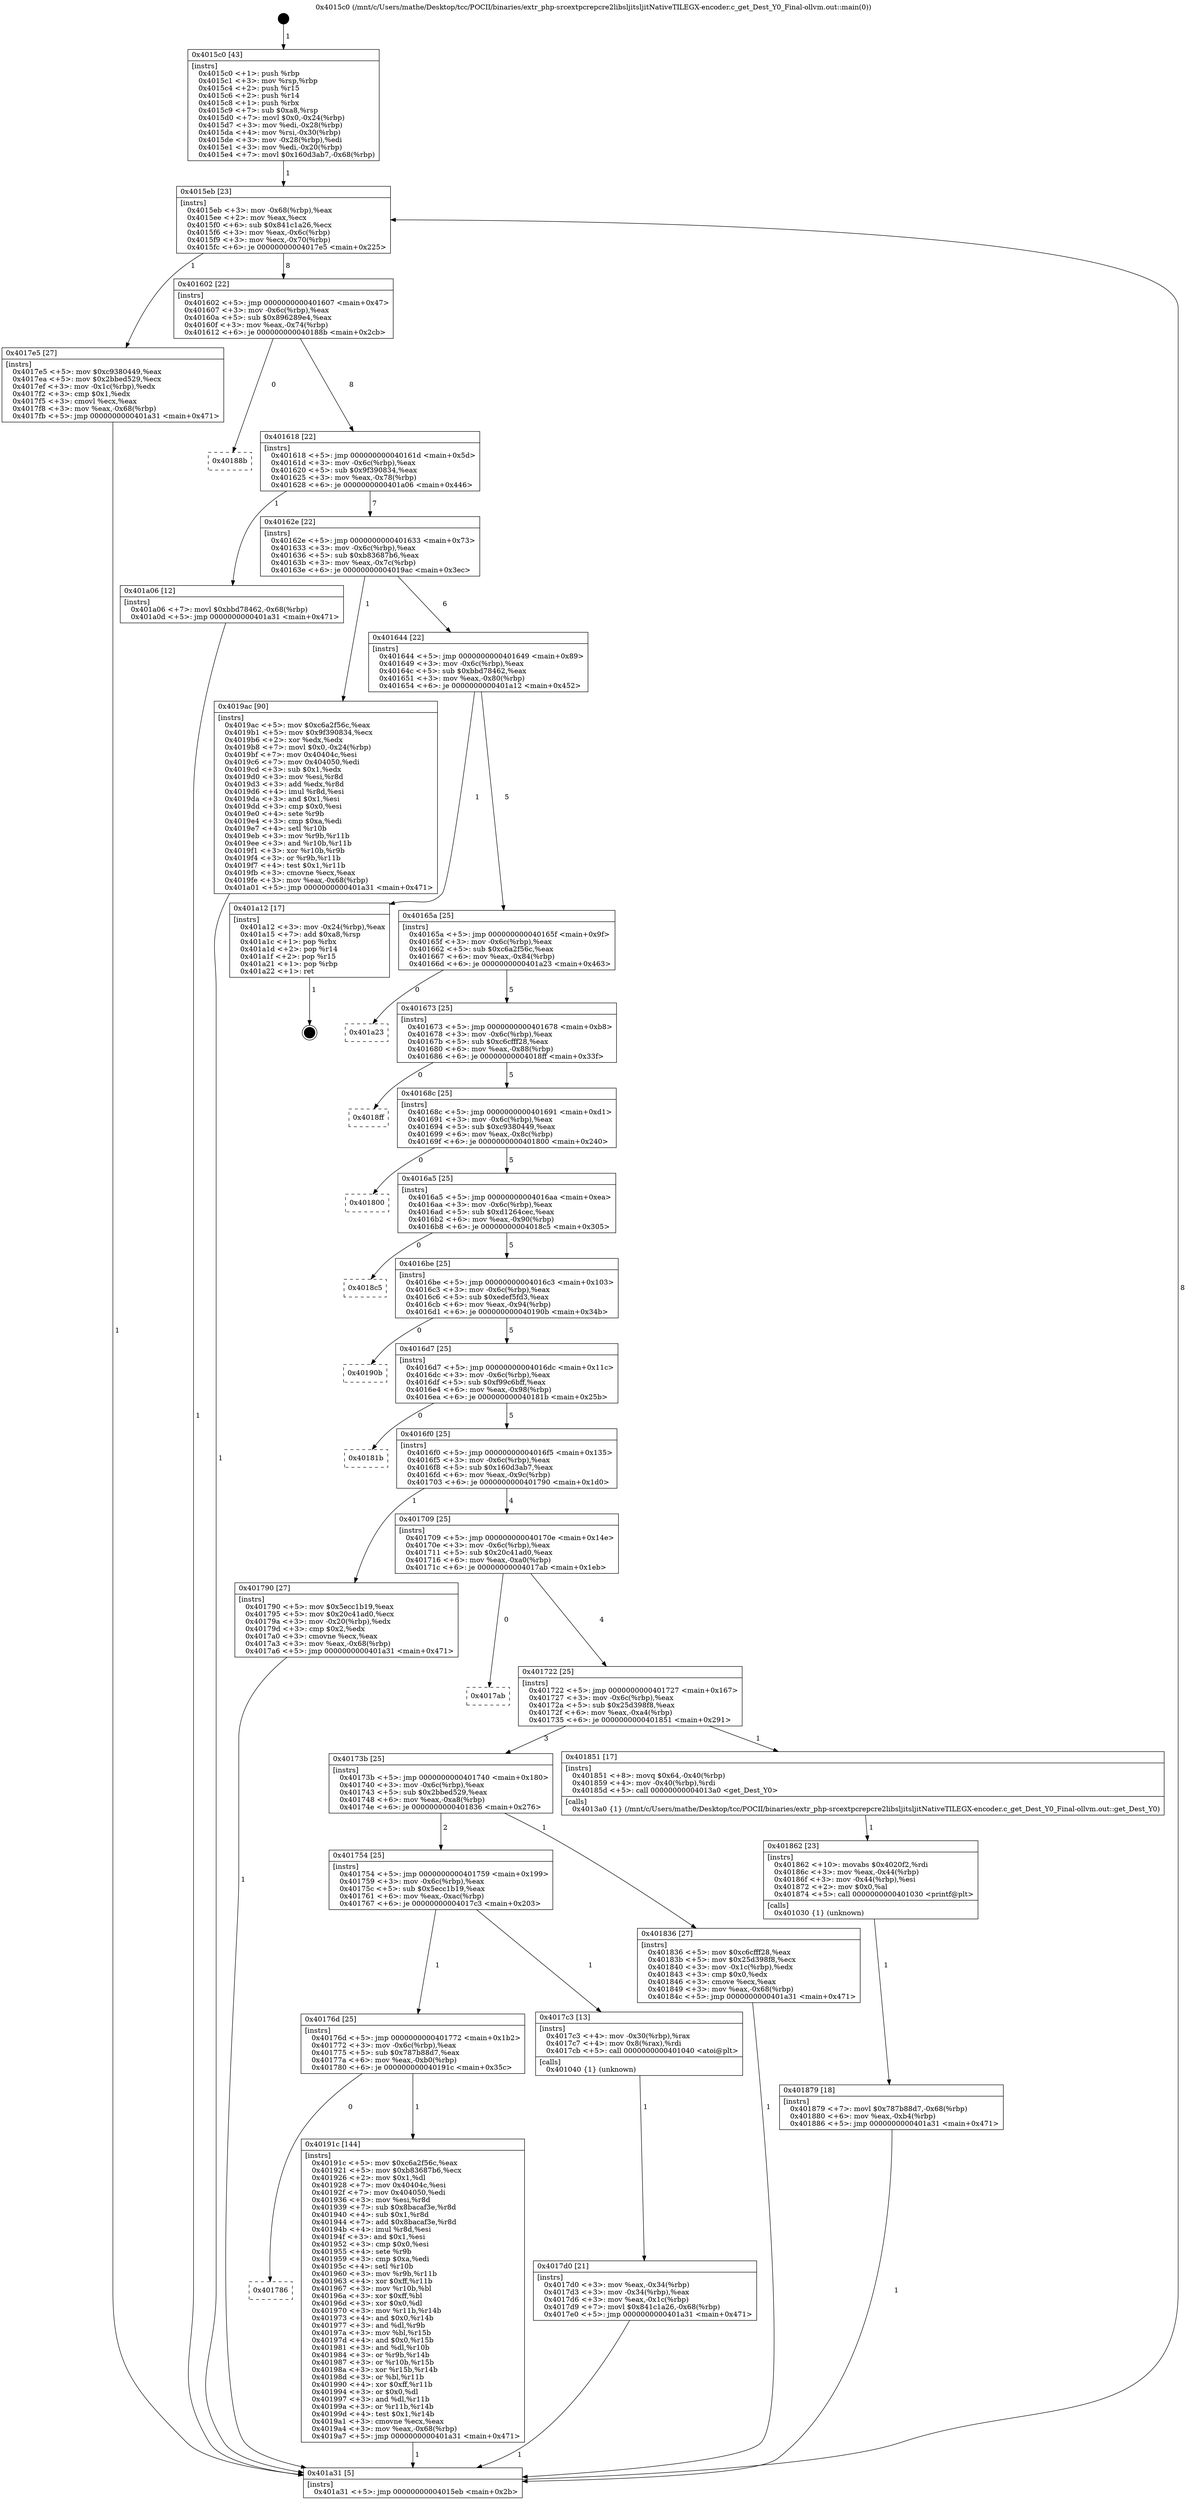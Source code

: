 digraph "0x4015c0" {
  label = "0x4015c0 (/mnt/c/Users/mathe/Desktop/tcc/POCII/binaries/extr_php-srcextpcrepcre2libsljitsljitNativeTILEGX-encoder.c_get_Dest_Y0_Final-ollvm.out::main(0))"
  labelloc = "t"
  node[shape=record]

  Entry [label="",width=0.3,height=0.3,shape=circle,fillcolor=black,style=filled]
  "0x4015eb" [label="{
     0x4015eb [23]\l
     | [instrs]\l
     &nbsp;&nbsp;0x4015eb \<+3\>: mov -0x68(%rbp),%eax\l
     &nbsp;&nbsp;0x4015ee \<+2\>: mov %eax,%ecx\l
     &nbsp;&nbsp;0x4015f0 \<+6\>: sub $0x841c1a26,%ecx\l
     &nbsp;&nbsp;0x4015f6 \<+3\>: mov %eax,-0x6c(%rbp)\l
     &nbsp;&nbsp;0x4015f9 \<+3\>: mov %ecx,-0x70(%rbp)\l
     &nbsp;&nbsp;0x4015fc \<+6\>: je 00000000004017e5 \<main+0x225\>\l
  }"]
  "0x4017e5" [label="{
     0x4017e5 [27]\l
     | [instrs]\l
     &nbsp;&nbsp;0x4017e5 \<+5\>: mov $0xc9380449,%eax\l
     &nbsp;&nbsp;0x4017ea \<+5\>: mov $0x2bbed529,%ecx\l
     &nbsp;&nbsp;0x4017ef \<+3\>: mov -0x1c(%rbp),%edx\l
     &nbsp;&nbsp;0x4017f2 \<+3\>: cmp $0x1,%edx\l
     &nbsp;&nbsp;0x4017f5 \<+3\>: cmovl %ecx,%eax\l
     &nbsp;&nbsp;0x4017f8 \<+3\>: mov %eax,-0x68(%rbp)\l
     &nbsp;&nbsp;0x4017fb \<+5\>: jmp 0000000000401a31 \<main+0x471\>\l
  }"]
  "0x401602" [label="{
     0x401602 [22]\l
     | [instrs]\l
     &nbsp;&nbsp;0x401602 \<+5\>: jmp 0000000000401607 \<main+0x47\>\l
     &nbsp;&nbsp;0x401607 \<+3\>: mov -0x6c(%rbp),%eax\l
     &nbsp;&nbsp;0x40160a \<+5\>: sub $0x896289e4,%eax\l
     &nbsp;&nbsp;0x40160f \<+3\>: mov %eax,-0x74(%rbp)\l
     &nbsp;&nbsp;0x401612 \<+6\>: je 000000000040188b \<main+0x2cb\>\l
  }"]
  Exit [label="",width=0.3,height=0.3,shape=circle,fillcolor=black,style=filled,peripheries=2]
  "0x40188b" [label="{
     0x40188b\l
  }", style=dashed]
  "0x401618" [label="{
     0x401618 [22]\l
     | [instrs]\l
     &nbsp;&nbsp;0x401618 \<+5\>: jmp 000000000040161d \<main+0x5d\>\l
     &nbsp;&nbsp;0x40161d \<+3\>: mov -0x6c(%rbp),%eax\l
     &nbsp;&nbsp;0x401620 \<+5\>: sub $0x9f390834,%eax\l
     &nbsp;&nbsp;0x401625 \<+3\>: mov %eax,-0x78(%rbp)\l
     &nbsp;&nbsp;0x401628 \<+6\>: je 0000000000401a06 \<main+0x446\>\l
  }"]
  "0x401786" [label="{
     0x401786\l
  }", style=dashed]
  "0x401a06" [label="{
     0x401a06 [12]\l
     | [instrs]\l
     &nbsp;&nbsp;0x401a06 \<+7\>: movl $0xbbd78462,-0x68(%rbp)\l
     &nbsp;&nbsp;0x401a0d \<+5\>: jmp 0000000000401a31 \<main+0x471\>\l
  }"]
  "0x40162e" [label="{
     0x40162e [22]\l
     | [instrs]\l
     &nbsp;&nbsp;0x40162e \<+5\>: jmp 0000000000401633 \<main+0x73\>\l
     &nbsp;&nbsp;0x401633 \<+3\>: mov -0x6c(%rbp),%eax\l
     &nbsp;&nbsp;0x401636 \<+5\>: sub $0xb83687b6,%eax\l
     &nbsp;&nbsp;0x40163b \<+3\>: mov %eax,-0x7c(%rbp)\l
     &nbsp;&nbsp;0x40163e \<+6\>: je 00000000004019ac \<main+0x3ec\>\l
  }"]
  "0x40191c" [label="{
     0x40191c [144]\l
     | [instrs]\l
     &nbsp;&nbsp;0x40191c \<+5\>: mov $0xc6a2f56c,%eax\l
     &nbsp;&nbsp;0x401921 \<+5\>: mov $0xb83687b6,%ecx\l
     &nbsp;&nbsp;0x401926 \<+2\>: mov $0x1,%dl\l
     &nbsp;&nbsp;0x401928 \<+7\>: mov 0x40404c,%esi\l
     &nbsp;&nbsp;0x40192f \<+7\>: mov 0x404050,%edi\l
     &nbsp;&nbsp;0x401936 \<+3\>: mov %esi,%r8d\l
     &nbsp;&nbsp;0x401939 \<+7\>: sub $0x8bacaf3e,%r8d\l
     &nbsp;&nbsp;0x401940 \<+4\>: sub $0x1,%r8d\l
     &nbsp;&nbsp;0x401944 \<+7\>: add $0x8bacaf3e,%r8d\l
     &nbsp;&nbsp;0x40194b \<+4\>: imul %r8d,%esi\l
     &nbsp;&nbsp;0x40194f \<+3\>: and $0x1,%esi\l
     &nbsp;&nbsp;0x401952 \<+3\>: cmp $0x0,%esi\l
     &nbsp;&nbsp;0x401955 \<+4\>: sete %r9b\l
     &nbsp;&nbsp;0x401959 \<+3\>: cmp $0xa,%edi\l
     &nbsp;&nbsp;0x40195c \<+4\>: setl %r10b\l
     &nbsp;&nbsp;0x401960 \<+3\>: mov %r9b,%r11b\l
     &nbsp;&nbsp;0x401963 \<+4\>: xor $0xff,%r11b\l
     &nbsp;&nbsp;0x401967 \<+3\>: mov %r10b,%bl\l
     &nbsp;&nbsp;0x40196a \<+3\>: xor $0xff,%bl\l
     &nbsp;&nbsp;0x40196d \<+3\>: xor $0x0,%dl\l
     &nbsp;&nbsp;0x401970 \<+3\>: mov %r11b,%r14b\l
     &nbsp;&nbsp;0x401973 \<+4\>: and $0x0,%r14b\l
     &nbsp;&nbsp;0x401977 \<+3\>: and %dl,%r9b\l
     &nbsp;&nbsp;0x40197a \<+3\>: mov %bl,%r15b\l
     &nbsp;&nbsp;0x40197d \<+4\>: and $0x0,%r15b\l
     &nbsp;&nbsp;0x401981 \<+3\>: and %dl,%r10b\l
     &nbsp;&nbsp;0x401984 \<+3\>: or %r9b,%r14b\l
     &nbsp;&nbsp;0x401987 \<+3\>: or %r10b,%r15b\l
     &nbsp;&nbsp;0x40198a \<+3\>: xor %r15b,%r14b\l
     &nbsp;&nbsp;0x40198d \<+3\>: or %bl,%r11b\l
     &nbsp;&nbsp;0x401990 \<+4\>: xor $0xff,%r11b\l
     &nbsp;&nbsp;0x401994 \<+3\>: or $0x0,%dl\l
     &nbsp;&nbsp;0x401997 \<+3\>: and %dl,%r11b\l
     &nbsp;&nbsp;0x40199a \<+3\>: or %r11b,%r14b\l
     &nbsp;&nbsp;0x40199d \<+4\>: test $0x1,%r14b\l
     &nbsp;&nbsp;0x4019a1 \<+3\>: cmovne %ecx,%eax\l
     &nbsp;&nbsp;0x4019a4 \<+3\>: mov %eax,-0x68(%rbp)\l
     &nbsp;&nbsp;0x4019a7 \<+5\>: jmp 0000000000401a31 \<main+0x471\>\l
  }"]
  "0x4019ac" [label="{
     0x4019ac [90]\l
     | [instrs]\l
     &nbsp;&nbsp;0x4019ac \<+5\>: mov $0xc6a2f56c,%eax\l
     &nbsp;&nbsp;0x4019b1 \<+5\>: mov $0x9f390834,%ecx\l
     &nbsp;&nbsp;0x4019b6 \<+2\>: xor %edx,%edx\l
     &nbsp;&nbsp;0x4019b8 \<+7\>: movl $0x0,-0x24(%rbp)\l
     &nbsp;&nbsp;0x4019bf \<+7\>: mov 0x40404c,%esi\l
     &nbsp;&nbsp;0x4019c6 \<+7\>: mov 0x404050,%edi\l
     &nbsp;&nbsp;0x4019cd \<+3\>: sub $0x1,%edx\l
     &nbsp;&nbsp;0x4019d0 \<+3\>: mov %esi,%r8d\l
     &nbsp;&nbsp;0x4019d3 \<+3\>: add %edx,%r8d\l
     &nbsp;&nbsp;0x4019d6 \<+4\>: imul %r8d,%esi\l
     &nbsp;&nbsp;0x4019da \<+3\>: and $0x1,%esi\l
     &nbsp;&nbsp;0x4019dd \<+3\>: cmp $0x0,%esi\l
     &nbsp;&nbsp;0x4019e0 \<+4\>: sete %r9b\l
     &nbsp;&nbsp;0x4019e4 \<+3\>: cmp $0xa,%edi\l
     &nbsp;&nbsp;0x4019e7 \<+4\>: setl %r10b\l
     &nbsp;&nbsp;0x4019eb \<+3\>: mov %r9b,%r11b\l
     &nbsp;&nbsp;0x4019ee \<+3\>: and %r10b,%r11b\l
     &nbsp;&nbsp;0x4019f1 \<+3\>: xor %r10b,%r9b\l
     &nbsp;&nbsp;0x4019f4 \<+3\>: or %r9b,%r11b\l
     &nbsp;&nbsp;0x4019f7 \<+4\>: test $0x1,%r11b\l
     &nbsp;&nbsp;0x4019fb \<+3\>: cmovne %ecx,%eax\l
     &nbsp;&nbsp;0x4019fe \<+3\>: mov %eax,-0x68(%rbp)\l
     &nbsp;&nbsp;0x401a01 \<+5\>: jmp 0000000000401a31 \<main+0x471\>\l
  }"]
  "0x401644" [label="{
     0x401644 [22]\l
     | [instrs]\l
     &nbsp;&nbsp;0x401644 \<+5\>: jmp 0000000000401649 \<main+0x89\>\l
     &nbsp;&nbsp;0x401649 \<+3\>: mov -0x6c(%rbp),%eax\l
     &nbsp;&nbsp;0x40164c \<+5\>: sub $0xbbd78462,%eax\l
     &nbsp;&nbsp;0x401651 \<+3\>: mov %eax,-0x80(%rbp)\l
     &nbsp;&nbsp;0x401654 \<+6\>: je 0000000000401a12 \<main+0x452\>\l
  }"]
  "0x401879" [label="{
     0x401879 [18]\l
     | [instrs]\l
     &nbsp;&nbsp;0x401879 \<+7\>: movl $0x787b88d7,-0x68(%rbp)\l
     &nbsp;&nbsp;0x401880 \<+6\>: mov %eax,-0xb4(%rbp)\l
     &nbsp;&nbsp;0x401886 \<+5\>: jmp 0000000000401a31 \<main+0x471\>\l
  }"]
  "0x401a12" [label="{
     0x401a12 [17]\l
     | [instrs]\l
     &nbsp;&nbsp;0x401a12 \<+3\>: mov -0x24(%rbp),%eax\l
     &nbsp;&nbsp;0x401a15 \<+7\>: add $0xa8,%rsp\l
     &nbsp;&nbsp;0x401a1c \<+1\>: pop %rbx\l
     &nbsp;&nbsp;0x401a1d \<+2\>: pop %r14\l
     &nbsp;&nbsp;0x401a1f \<+2\>: pop %r15\l
     &nbsp;&nbsp;0x401a21 \<+1\>: pop %rbp\l
     &nbsp;&nbsp;0x401a22 \<+1\>: ret\l
  }"]
  "0x40165a" [label="{
     0x40165a [25]\l
     | [instrs]\l
     &nbsp;&nbsp;0x40165a \<+5\>: jmp 000000000040165f \<main+0x9f\>\l
     &nbsp;&nbsp;0x40165f \<+3\>: mov -0x6c(%rbp),%eax\l
     &nbsp;&nbsp;0x401662 \<+5\>: sub $0xc6a2f56c,%eax\l
     &nbsp;&nbsp;0x401667 \<+6\>: mov %eax,-0x84(%rbp)\l
     &nbsp;&nbsp;0x40166d \<+6\>: je 0000000000401a23 \<main+0x463\>\l
  }"]
  "0x401862" [label="{
     0x401862 [23]\l
     | [instrs]\l
     &nbsp;&nbsp;0x401862 \<+10\>: movabs $0x4020f2,%rdi\l
     &nbsp;&nbsp;0x40186c \<+3\>: mov %eax,-0x44(%rbp)\l
     &nbsp;&nbsp;0x40186f \<+3\>: mov -0x44(%rbp),%esi\l
     &nbsp;&nbsp;0x401872 \<+2\>: mov $0x0,%al\l
     &nbsp;&nbsp;0x401874 \<+5\>: call 0000000000401030 \<printf@plt\>\l
     | [calls]\l
     &nbsp;&nbsp;0x401030 \{1\} (unknown)\l
  }"]
  "0x401a23" [label="{
     0x401a23\l
  }", style=dashed]
  "0x401673" [label="{
     0x401673 [25]\l
     | [instrs]\l
     &nbsp;&nbsp;0x401673 \<+5\>: jmp 0000000000401678 \<main+0xb8\>\l
     &nbsp;&nbsp;0x401678 \<+3\>: mov -0x6c(%rbp),%eax\l
     &nbsp;&nbsp;0x40167b \<+5\>: sub $0xc6cfff28,%eax\l
     &nbsp;&nbsp;0x401680 \<+6\>: mov %eax,-0x88(%rbp)\l
     &nbsp;&nbsp;0x401686 \<+6\>: je 00000000004018ff \<main+0x33f\>\l
  }"]
  "0x4017d0" [label="{
     0x4017d0 [21]\l
     | [instrs]\l
     &nbsp;&nbsp;0x4017d0 \<+3\>: mov %eax,-0x34(%rbp)\l
     &nbsp;&nbsp;0x4017d3 \<+3\>: mov -0x34(%rbp),%eax\l
     &nbsp;&nbsp;0x4017d6 \<+3\>: mov %eax,-0x1c(%rbp)\l
     &nbsp;&nbsp;0x4017d9 \<+7\>: movl $0x841c1a26,-0x68(%rbp)\l
     &nbsp;&nbsp;0x4017e0 \<+5\>: jmp 0000000000401a31 \<main+0x471\>\l
  }"]
  "0x4018ff" [label="{
     0x4018ff\l
  }", style=dashed]
  "0x40168c" [label="{
     0x40168c [25]\l
     | [instrs]\l
     &nbsp;&nbsp;0x40168c \<+5\>: jmp 0000000000401691 \<main+0xd1\>\l
     &nbsp;&nbsp;0x401691 \<+3\>: mov -0x6c(%rbp),%eax\l
     &nbsp;&nbsp;0x401694 \<+5\>: sub $0xc9380449,%eax\l
     &nbsp;&nbsp;0x401699 \<+6\>: mov %eax,-0x8c(%rbp)\l
     &nbsp;&nbsp;0x40169f \<+6\>: je 0000000000401800 \<main+0x240\>\l
  }"]
  "0x40176d" [label="{
     0x40176d [25]\l
     | [instrs]\l
     &nbsp;&nbsp;0x40176d \<+5\>: jmp 0000000000401772 \<main+0x1b2\>\l
     &nbsp;&nbsp;0x401772 \<+3\>: mov -0x6c(%rbp),%eax\l
     &nbsp;&nbsp;0x401775 \<+5\>: sub $0x787b88d7,%eax\l
     &nbsp;&nbsp;0x40177a \<+6\>: mov %eax,-0xb0(%rbp)\l
     &nbsp;&nbsp;0x401780 \<+6\>: je 000000000040191c \<main+0x35c\>\l
  }"]
  "0x401800" [label="{
     0x401800\l
  }", style=dashed]
  "0x4016a5" [label="{
     0x4016a5 [25]\l
     | [instrs]\l
     &nbsp;&nbsp;0x4016a5 \<+5\>: jmp 00000000004016aa \<main+0xea\>\l
     &nbsp;&nbsp;0x4016aa \<+3\>: mov -0x6c(%rbp),%eax\l
     &nbsp;&nbsp;0x4016ad \<+5\>: sub $0xd1264cec,%eax\l
     &nbsp;&nbsp;0x4016b2 \<+6\>: mov %eax,-0x90(%rbp)\l
     &nbsp;&nbsp;0x4016b8 \<+6\>: je 00000000004018c5 \<main+0x305\>\l
  }"]
  "0x4017c3" [label="{
     0x4017c3 [13]\l
     | [instrs]\l
     &nbsp;&nbsp;0x4017c3 \<+4\>: mov -0x30(%rbp),%rax\l
     &nbsp;&nbsp;0x4017c7 \<+4\>: mov 0x8(%rax),%rdi\l
     &nbsp;&nbsp;0x4017cb \<+5\>: call 0000000000401040 \<atoi@plt\>\l
     | [calls]\l
     &nbsp;&nbsp;0x401040 \{1\} (unknown)\l
  }"]
  "0x4018c5" [label="{
     0x4018c5\l
  }", style=dashed]
  "0x4016be" [label="{
     0x4016be [25]\l
     | [instrs]\l
     &nbsp;&nbsp;0x4016be \<+5\>: jmp 00000000004016c3 \<main+0x103\>\l
     &nbsp;&nbsp;0x4016c3 \<+3\>: mov -0x6c(%rbp),%eax\l
     &nbsp;&nbsp;0x4016c6 \<+5\>: sub $0xedef5fd3,%eax\l
     &nbsp;&nbsp;0x4016cb \<+6\>: mov %eax,-0x94(%rbp)\l
     &nbsp;&nbsp;0x4016d1 \<+6\>: je 000000000040190b \<main+0x34b\>\l
  }"]
  "0x401754" [label="{
     0x401754 [25]\l
     | [instrs]\l
     &nbsp;&nbsp;0x401754 \<+5\>: jmp 0000000000401759 \<main+0x199\>\l
     &nbsp;&nbsp;0x401759 \<+3\>: mov -0x6c(%rbp),%eax\l
     &nbsp;&nbsp;0x40175c \<+5\>: sub $0x5ecc1b19,%eax\l
     &nbsp;&nbsp;0x401761 \<+6\>: mov %eax,-0xac(%rbp)\l
     &nbsp;&nbsp;0x401767 \<+6\>: je 00000000004017c3 \<main+0x203\>\l
  }"]
  "0x40190b" [label="{
     0x40190b\l
  }", style=dashed]
  "0x4016d7" [label="{
     0x4016d7 [25]\l
     | [instrs]\l
     &nbsp;&nbsp;0x4016d7 \<+5\>: jmp 00000000004016dc \<main+0x11c\>\l
     &nbsp;&nbsp;0x4016dc \<+3\>: mov -0x6c(%rbp),%eax\l
     &nbsp;&nbsp;0x4016df \<+5\>: sub $0xf99c6bff,%eax\l
     &nbsp;&nbsp;0x4016e4 \<+6\>: mov %eax,-0x98(%rbp)\l
     &nbsp;&nbsp;0x4016ea \<+6\>: je 000000000040181b \<main+0x25b\>\l
  }"]
  "0x401836" [label="{
     0x401836 [27]\l
     | [instrs]\l
     &nbsp;&nbsp;0x401836 \<+5\>: mov $0xc6cfff28,%eax\l
     &nbsp;&nbsp;0x40183b \<+5\>: mov $0x25d398f8,%ecx\l
     &nbsp;&nbsp;0x401840 \<+3\>: mov -0x1c(%rbp),%edx\l
     &nbsp;&nbsp;0x401843 \<+3\>: cmp $0x0,%edx\l
     &nbsp;&nbsp;0x401846 \<+3\>: cmove %ecx,%eax\l
     &nbsp;&nbsp;0x401849 \<+3\>: mov %eax,-0x68(%rbp)\l
     &nbsp;&nbsp;0x40184c \<+5\>: jmp 0000000000401a31 \<main+0x471\>\l
  }"]
  "0x40181b" [label="{
     0x40181b\l
  }", style=dashed]
  "0x4016f0" [label="{
     0x4016f0 [25]\l
     | [instrs]\l
     &nbsp;&nbsp;0x4016f0 \<+5\>: jmp 00000000004016f5 \<main+0x135\>\l
     &nbsp;&nbsp;0x4016f5 \<+3\>: mov -0x6c(%rbp),%eax\l
     &nbsp;&nbsp;0x4016f8 \<+5\>: sub $0x160d3ab7,%eax\l
     &nbsp;&nbsp;0x4016fd \<+6\>: mov %eax,-0x9c(%rbp)\l
     &nbsp;&nbsp;0x401703 \<+6\>: je 0000000000401790 \<main+0x1d0\>\l
  }"]
  "0x40173b" [label="{
     0x40173b [25]\l
     | [instrs]\l
     &nbsp;&nbsp;0x40173b \<+5\>: jmp 0000000000401740 \<main+0x180\>\l
     &nbsp;&nbsp;0x401740 \<+3\>: mov -0x6c(%rbp),%eax\l
     &nbsp;&nbsp;0x401743 \<+5\>: sub $0x2bbed529,%eax\l
     &nbsp;&nbsp;0x401748 \<+6\>: mov %eax,-0xa8(%rbp)\l
     &nbsp;&nbsp;0x40174e \<+6\>: je 0000000000401836 \<main+0x276\>\l
  }"]
  "0x401790" [label="{
     0x401790 [27]\l
     | [instrs]\l
     &nbsp;&nbsp;0x401790 \<+5\>: mov $0x5ecc1b19,%eax\l
     &nbsp;&nbsp;0x401795 \<+5\>: mov $0x20c41ad0,%ecx\l
     &nbsp;&nbsp;0x40179a \<+3\>: mov -0x20(%rbp),%edx\l
     &nbsp;&nbsp;0x40179d \<+3\>: cmp $0x2,%edx\l
     &nbsp;&nbsp;0x4017a0 \<+3\>: cmovne %ecx,%eax\l
     &nbsp;&nbsp;0x4017a3 \<+3\>: mov %eax,-0x68(%rbp)\l
     &nbsp;&nbsp;0x4017a6 \<+5\>: jmp 0000000000401a31 \<main+0x471\>\l
  }"]
  "0x401709" [label="{
     0x401709 [25]\l
     | [instrs]\l
     &nbsp;&nbsp;0x401709 \<+5\>: jmp 000000000040170e \<main+0x14e\>\l
     &nbsp;&nbsp;0x40170e \<+3\>: mov -0x6c(%rbp),%eax\l
     &nbsp;&nbsp;0x401711 \<+5\>: sub $0x20c41ad0,%eax\l
     &nbsp;&nbsp;0x401716 \<+6\>: mov %eax,-0xa0(%rbp)\l
     &nbsp;&nbsp;0x40171c \<+6\>: je 00000000004017ab \<main+0x1eb\>\l
  }"]
  "0x401a31" [label="{
     0x401a31 [5]\l
     | [instrs]\l
     &nbsp;&nbsp;0x401a31 \<+5\>: jmp 00000000004015eb \<main+0x2b\>\l
  }"]
  "0x4015c0" [label="{
     0x4015c0 [43]\l
     | [instrs]\l
     &nbsp;&nbsp;0x4015c0 \<+1\>: push %rbp\l
     &nbsp;&nbsp;0x4015c1 \<+3\>: mov %rsp,%rbp\l
     &nbsp;&nbsp;0x4015c4 \<+2\>: push %r15\l
     &nbsp;&nbsp;0x4015c6 \<+2\>: push %r14\l
     &nbsp;&nbsp;0x4015c8 \<+1\>: push %rbx\l
     &nbsp;&nbsp;0x4015c9 \<+7\>: sub $0xa8,%rsp\l
     &nbsp;&nbsp;0x4015d0 \<+7\>: movl $0x0,-0x24(%rbp)\l
     &nbsp;&nbsp;0x4015d7 \<+3\>: mov %edi,-0x28(%rbp)\l
     &nbsp;&nbsp;0x4015da \<+4\>: mov %rsi,-0x30(%rbp)\l
     &nbsp;&nbsp;0x4015de \<+3\>: mov -0x28(%rbp),%edi\l
     &nbsp;&nbsp;0x4015e1 \<+3\>: mov %edi,-0x20(%rbp)\l
     &nbsp;&nbsp;0x4015e4 \<+7\>: movl $0x160d3ab7,-0x68(%rbp)\l
  }"]
  "0x401851" [label="{
     0x401851 [17]\l
     | [instrs]\l
     &nbsp;&nbsp;0x401851 \<+8\>: movq $0x64,-0x40(%rbp)\l
     &nbsp;&nbsp;0x401859 \<+4\>: mov -0x40(%rbp),%rdi\l
     &nbsp;&nbsp;0x40185d \<+5\>: call 00000000004013a0 \<get_Dest_Y0\>\l
     | [calls]\l
     &nbsp;&nbsp;0x4013a0 \{1\} (/mnt/c/Users/mathe/Desktop/tcc/POCII/binaries/extr_php-srcextpcrepcre2libsljitsljitNativeTILEGX-encoder.c_get_Dest_Y0_Final-ollvm.out::get_Dest_Y0)\l
  }"]
  "0x4017ab" [label="{
     0x4017ab\l
  }", style=dashed]
  "0x401722" [label="{
     0x401722 [25]\l
     | [instrs]\l
     &nbsp;&nbsp;0x401722 \<+5\>: jmp 0000000000401727 \<main+0x167\>\l
     &nbsp;&nbsp;0x401727 \<+3\>: mov -0x6c(%rbp),%eax\l
     &nbsp;&nbsp;0x40172a \<+5\>: sub $0x25d398f8,%eax\l
     &nbsp;&nbsp;0x40172f \<+6\>: mov %eax,-0xa4(%rbp)\l
     &nbsp;&nbsp;0x401735 \<+6\>: je 0000000000401851 \<main+0x291\>\l
  }"]
  Entry -> "0x4015c0" [label=" 1"]
  "0x4015eb" -> "0x4017e5" [label=" 1"]
  "0x4015eb" -> "0x401602" [label=" 8"]
  "0x401a12" -> Exit [label=" 1"]
  "0x401602" -> "0x40188b" [label=" 0"]
  "0x401602" -> "0x401618" [label=" 8"]
  "0x401a06" -> "0x401a31" [label=" 1"]
  "0x401618" -> "0x401a06" [label=" 1"]
  "0x401618" -> "0x40162e" [label=" 7"]
  "0x4019ac" -> "0x401a31" [label=" 1"]
  "0x40162e" -> "0x4019ac" [label=" 1"]
  "0x40162e" -> "0x401644" [label=" 6"]
  "0x40191c" -> "0x401a31" [label=" 1"]
  "0x401644" -> "0x401a12" [label=" 1"]
  "0x401644" -> "0x40165a" [label=" 5"]
  "0x40176d" -> "0x40191c" [label=" 1"]
  "0x40165a" -> "0x401a23" [label=" 0"]
  "0x40165a" -> "0x401673" [label=" 5"]
  "0x40176d" -> "0x401786" [label=" 0"]
  "0x401673" -> "0x4018ff" [label=" 0"]
  "0x401673" -> "0x40168c" [label=" 5"]
  "0x401879" -> "0x401a31" [label=" 1"]
  "0x40168c" -> "0x401800" [label=" 0"]
  "0x40168c" -> "0x4016a5" [label=" 5"]
  "0x401862" -> "0x401879" [label=" 1"]
  "0x4016a5" -> "0x4018c5" [label=" 0"]
  "0x4016a5" -> "0x4016be" [label=" 5"]
  "0x401851" -> "0x401862" [label=" 1"]
  "0x4016be" -> "0x40190b" [label=" 0"]
  "0x4016be" -> "0x4016d7" [label=" 5"]
  "0x4017e5" -> "0x401a31" [label=" 1"]
  "0x4016d7" -> "0x40181b" [label=" 0"]
  "0x4016d7" -> "0x4016f0" [label=" 5"]
  "0x4017d0" -> "0x401a31" [label=" 1"]
  "0x4016f0" -> "0x401790" [label=" 1"]
  "0x4016f0" -> "0x401709" [label=" 4"]
  "0x401790" -> "0x401a31" [label=" 1"]
  "0x4015c0" -> "0x4015eb" [label=" 1"]
  "0x401a31" -> "0x4015eb" [label=" 8"]
  "0x401754" -> "0x40176d" [label=" 1"]
  "0x401709" -> "0x4017ab" [label=" 0"]
  "0x401709" -> "0x401722" [label=" 4"]
  "0x401754" -> "0x4017c3" [label=" 1"]
  "0x401722" -> "0x401851" [label=" 1"]
  "0x401722" -> "0x40173b" [label=" 3"]
  "0x4017c3" -> "0x4017d0" [label=" 1"]
  "0x40173b" -> "0x401836" [label=" 1"]
  "0x40173b" -> "0x401754" [label=" 2"]
  "0x401836" -> "0x401a31" [label=" 1"]
}
